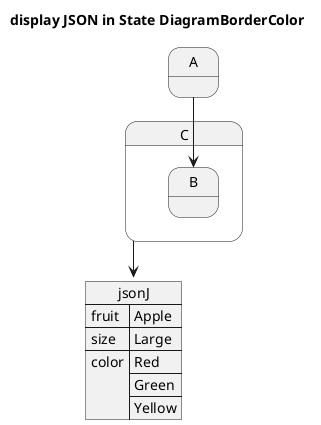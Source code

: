 @startuml
title display JSON in State DiagramBorderColor

state "A" as stateA
state "C" as stateC {
    State B
}

stateA --> B

json jsonJ {
    "fruit":"Apple",
    "size":"Large",
    "color": ["Red", "Green", "Yellow"]
}

stateC --> jsonJ

@enduml